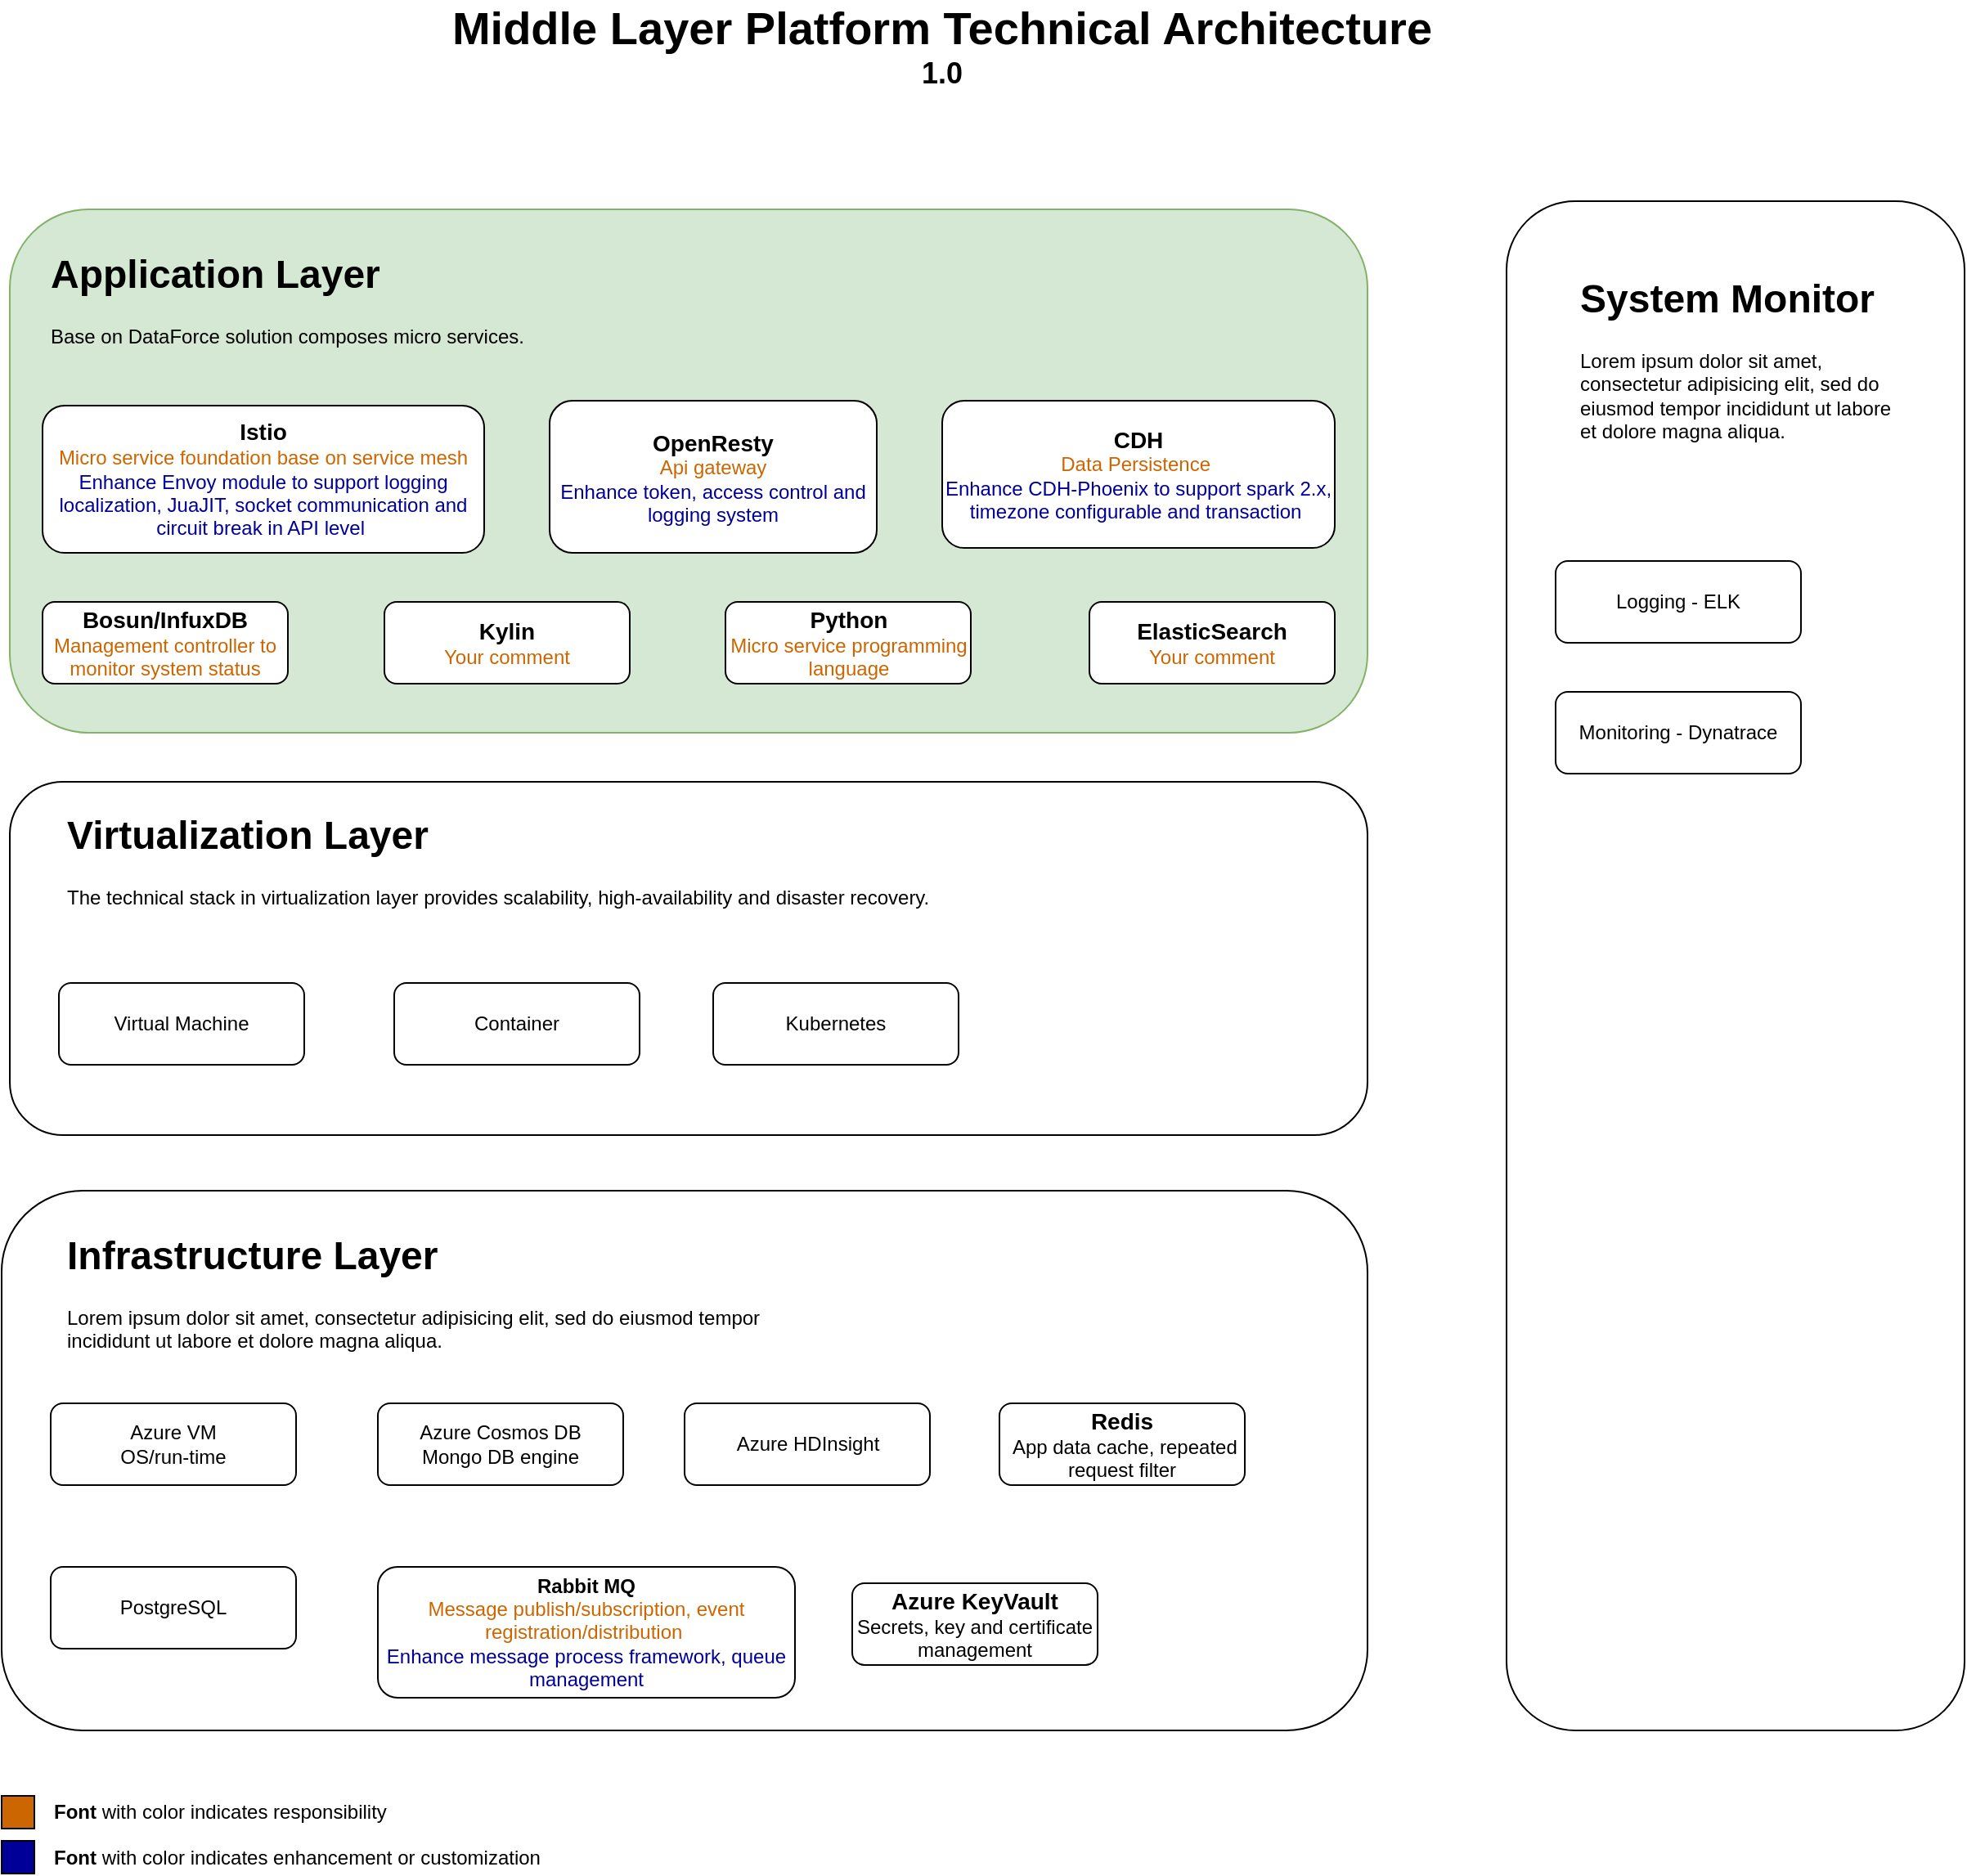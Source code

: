 <mxfile version="12.3.5" type="github" pages="1">
  <diagram id="yn5pNWhVfAMnaeWU7zpd" name="Page-1">
    <mxGraphModel dx="1031" dy="451" grid="1" gridSize="10" guides="1" tooltips="1" connect="1" arrows="1" fold="1" page="1" pageScale="1" pageWidth="827" pageHeight="1169" math="0" shadow="0">
      <root>
        <mxCell id="0"/>
        <mxCell id="1" parent="0"/>
        <mxCell id="L_p5e10sN1Be_Nf8V8Cr-1" value="" style="rounded=1;whiteSpace=wrap;html=1;fillColor=#d5e8d4;strokeColor=#82b366;" parent="1" vertex="1">
          <mxGeometry x="50" y="180" width="830" height="320" as="geometry"/>
        </mxCell>
        <mxCell id="L_p5e10sN1Be_Nf8V8Cr-2" value="&lt;h1&gt;Application Layer&lt;/h1&gt;&lt;p&gt;Base on DataForce solution composes micro services.&amp;nbsp;&lt;/p&gt;" style="text;html=1;strokeColor=none;fillColor=none;spacing=5;spacingTop=-20;whiteSpace=wrap;overflow=hidden;rounded=0;" parent="1" vertex="1">
          <mxGeometry x="70" y="200" width="430" height="100" as="geometry"/>
        </mxCell>
        <mxCell id="L_p5e10sN1Be_Nf8V8Cr-3" value="&lt;font style=&quot;font-size: 14px&quot;&gt;&lt;b&gt;Istio&lt;/b&gt;&lt;/font&gt;&lt;br&gt;&lt;font color=&quot;#cc6600&quot;&gt;Micro service foundation base on service mesh&lt;br&gt;&lt;/font&gt;&lt;font color=&quot;#000099&quot;&gt;Enhance Envoy module to support logging localization, JuaJIT, socket communication and circuit break in API level&amp;nbsp;&lt;/font&gt;" style="rounded=1;whiteSpace=wrap;html=1;" parent="1" vertex="1">
          <mxGeometry x="70" y="300" width="270" height="90" as="geometry"/>
        </mxCell>
        <mxCell id="L_p5e10sN1Be_Nf8V8Cr-4" value="&lt;b&gt;&lt;font style=&quot;font-size: 14px&quot;&gt;Bosun/InfuxDB&lt;br&gt;&lt;/font&gt;&lt;/b&gt;&lt;font color=&quot;#cc6600&quot;&gt;Management controller to monitor system status&lt;/font&gt;" style="rounded=1;whiteSpace=wrap;html=1;" parent="1" vertex="1">
          <mxGeometry x="70" y="420" width="150" height="50" as="geometry"/>
        </mxCell>
        <mxCell id="L_p5e10sN1Be_Nf8V8Cr-5" value="&lt;b&gt;&lt;font style=&quot;font-size: 14px&quot;&gt;OpenResty&lt;/font&gt;&lt;/b&gt;&lt;br&gt;&lt;font color=&quot;#cc6600&quot;&gt;Api gateway&lt;/font&gt;&lt;br&gt;&lt;font color=&quot;#000099&quot;&gt;Enhance token, access control and logging system&lt;/font&gt;" style="rounded=1;whiteSpace=wrap;html=1;" parent="1" vertex="1">
          <mxGeometry x="380" y="297" width="200" height="93" as="geometry"/>
        </mxCell>
        <mxCell id="L_p5e10sN1Be_Nf8V8Cr-6" value="&lt;b&gt;&lt;font style=&quot;font-size: 14px&quot;&gt;Kylin&lt;/font&gt;&lt;/b&gt;&lt;br&gt;&lt;font color=&quot;#cc6600&quot;&gt;Your comment&lt;/font&gt;" style="rounded=1;whiteSpace=wrap;html=1;" parent="1" vertex="1">
          <mxGeometry x="279" y="420" width="150" height="50" as="geometry"/>
        </mxCell>
        <mxCell id="L_p5e10sN1Be_Nf8V8Cr-7" value="" style="rounded=1;whiteSpace=wrap;html=1;" parent="1" vertex="1">
          <mxGeometry x="965" y="175" width="280" height="935" as="geometry"/>
        </mxCell>
        <mxCell id="L_p5e10sN1Be_Nf8V8Cr-8" value="&lt;h1&gt;System Monitor&lt;/h1&gt;&lt;p&gt;Lorem ipsum dolor sit amet, consectetur adipisicing elit, sed do eiusmod tempor incididunt ut labore et dolore magna aliqua.&lt;/p&gt;" style="text;html=1;strokeColor=none;fillColor=none;spacing=5;spacingTop=-20;whiteSpace=wrap;overflow=hidden;rounded=0;" parent="1" vertex="1">
          <mxGeometry x="1005" y="215" width="200" height="170" as="geometry"/>
        </mxCell>
        <mxCell id="L_p5e10sN1Be_Nf8V8Cr-9" value="Logging - ELK" style="rounded=1;whiteSpace=wrap;html=1;" parent="1" vertex="1">
          <mxGeometry x="995" y="395" width="150" height="50" as="geometry"/>
        </mxCell>
        <mxCell id="L_p5e10sN1Be_Nf8V8Cr-10" value="Monitoring - Dynatrace" style="rounded=1;whiteSpace=wrap;html=1;" parent="1" vertex="1">
          <mxGeometry x="995" y="475" width="150" height="50" as="geometry"/>
        </mxCell>
        <mxCell id="L_p5e10sN1Be_Nf8V8Cr-11" value="" style="rounded=1;whiteSpace=wrap;html=1;" parent="1" vertex="1">
          <mxGeometry x="50" y="530" width="830" height="216" as="geometry"/>
        </mxCell>
        <mxCell id="L_p5e10sN1Be_Nf8V8Cr-12" value="" style="rounded=1;whiteSpace=wrap;html=1;" parent="1" vertex="1">
          <mxGeometry x="45" y="780" width="835" height="330" as="geometry"/>
        </mxCell>
        <mxCell id="L_p5e10sN1Be_Nf8V8Cr-13" value="&lt;font&gt;&lt;font style=&quot;font-size: 28px&quot;&gt;Middle Layer Platform Technical Architecture &lt;/font&gt;&lt;font style=&quot;font-size: 18px&quot;&gt;1.0&lt;/font&gt;&lt;br&gt;&lt;/font&gt;" style="text;html=1;strokeColor=none;fillColor=none;align=center;verticalAlign=middle;whiteSpace=wrap;rounded=0;fontStyle=1" parent="1" vertex="1">
          <mxGeometry x="305" y="70" width="630" height="20" as="geometry"/>
        </mxCell>
        <mxCell id="XpRdO_wsKDuu55zvrnwc-1" value="&lt;h1&gt;Virtualization Layer&lt;/h1&gt;&lt;p&gt;The technical stack in virtualization layer provides&amp;nbsp;scalability, high-availability and disaster recovery.&lt;/p&gt;" style="text;html=1;strokeColor=none;fillColor=none;spacing=5;spacingTop=-20;whiteSpace=wrap;overflow=hidden;rounded=0;" parent="1" vertex="1">
          <mxGeometry x="80" y="543" width="560" height="77" as="geometry"/>
        </mxCell>
        <mxCell id="XpRdO_wsKDuu55zvrnwc-2" value="Virtual Machine&lt;br&gt;" style="rounded=1;whiteSpace=wrap;html=1;" parent="1" vertex="1">
          <mxGeometry x="80" y="653" width="150" height="50" as="geometry"/>
        </mxCell>
        <mxCell id="XpRdO_wsKDuu55zvrnwc-3" value="&lt;h1&gt;Infrastructure Layer&lt;/h1&gt;&lt;p&gt;Lorem ipsum dolor sit amet, consectetur adipisicing elit, sed do eiusmod tempor incididunt ut labore et dolore magna aliqua.&lt;/p&gt;" style="text;html=1;strokeColor=none;fillColor=none;spacing=5;spacingTop=-20;whiteSpace=wrap;overflow=hidden;rounded=0;" parent="1" vertex="1">
          <mxGeometry x="80" y="800" width="450" height="90" as="geometry"/>
        </mxCell>
        <mxCell id="XpRdO_wsKDuu55zvrnwc-4" value="Azure VM&lt;br&gt;OS/run-time" style="rounded=1;whiteSpace=wrap;html=1;" parent="1" vertex="1">
          <mxGeometry x="75" y="910" width="150" height="50" as="geometry"/>
        </mxCell>
        <mxCell id="XpRdO_wsKDuu55zvrnwc-5" value="Azure Cosmos DB&lt;br&gt;Mongo DB engine" style="rounded=1;whiteSpace=wrap;html=1;" parent="1" vertex="1">
          <mxGeometry x="275" y="910" width="150" height="50" as="geometry"/>
        </mxCell>
        <mxCell id="XpRdO_wsKDuu55zvrnwc-6" value="Azure HDInsight" style="rounded=1;whiteSpace=wrap;html=1;" parent="1" vertex="1">
          <mxGeometry x="462.5" y="910" width="150" height="50" as="geometry"/>
        </mxCell>
        <mxCell id="XpRdO_wsKDuu55zvrnwc-7" value="&lt;b&gt;&lt;font style=&quot;font-size: 14px&quot;&gt;Azure KeyVault&lt;/font&gt;&lt;/b&gt;&lt;br&gt;Secrets, key and certificate management" style="rounded=1;whiteSpace=wrap;html=1;" parent="1" vertex="1">
          <mxGeometry x="565" y="1020" width="150" height="50" as="geometry"/>
        </mxCell>
        <mxCell id="TPeiZu6uO6-FCYARMxgd-2" value="Container" style="rounded=1;whiteSpace=wrap;html=1;" vertex="1" parent="1">
          <mxGeometry x="285" y="653" width="150" height="50" as="geometry"/>
        </mxCell>
        <mxCell id="TPeiZu6uO6-FCYARMxgd-3" value="&lt;b&gt;&lt;font style=&quot;font-size: 14px&quot;&gt;Redis&lt;/font&gt;&lt;/b&gt;&lt;br&gt;&amp;nbsp;App data cache, repeated request filter" style="rounded=1;whiteSpace=wrap;html=1;" vertex="1" parent="1">
          <mxGeometry x="655" y="910" width="150" height="50" as="geometry"/>
        </mxCell>
        <mxCell id="TPeiZu6uO6-FCYARMxgd-4" value="PostgreSQL" style="rounded=1;whiteSpace=wrap;html=1;" vertex="1" parent="1">
          <mxGeometry x="75" y="1010" width="150" height="50" as="geometry"/>
        </mxCell>
        <mxCell id="TPeiZu6uO6-FCYARMxgd-5" value="&lt;b&gt;Rabbit MQ&lt;/b&gt;&lt;br&gt;&lt;font color=&quot;#cc6600&quot;&gt;Message publish/subscription, event registration/distribution&amp;nbsp;&lt;/font&gt;&lt;br&gt;&lt;font color=&quot;#000099&quot;&gt;Enhance message process framework, queue management&lt;/font&gt;" style="rounded=1;whiteSpace=wrap;html=1;" vertex="1" parent="1">
          <mxGeometry x="275" y="1010" width="255" height="80" as="geometry"/>
        </mxCell>
        <mxCell id="TPeiZu6uO6-FCYARMxgd-6" value="Kubernetes" style="rounded=1;whiteSpace=wrap;html=1;" vertex="1" parent="1">
          <mxGeometry x="480" y="653" width="150" height="50" as="geometry"/>
        </mxCell>
        <mxCell id="TPeiZu6uO6-FCYARMxgd-10" value="&lt;b&gt;&lt;font style=&quot;font-size: 14px&quot;&gt;Python&lt;/font&gt;&lt;/b&gt;&lt;br&gt;&lt;font color=&quot;#cc6600&quot;&gt;Micro service programming language&lt;/font&gt;" style="rounded=1;whiteSpace=wrap;html=1;" vertex="1" parent="1">
          <mxGeometry x="487.5" y="420" width="150" height="50" as="geometry"/>
        </mxCell>
        <mxCell id="TPeiZu6uO6-FCYARMxgd-11" value="&lt;b&gt;&lt;font style=&quot;font-size: 14px&quot;&gt;ElasticSearch&lt;/font&gt;&lt;/b&gt;&lt;br&gt;&lt;font color=&quot;#cc6600&quot;&gt;Your comment&lt;/font&gt;" style="rounded=1;whiteSpace=wrap;html=1;" vertex="1" parent="1">
          <mxGeometry x="710" y="420" width="150" height="50" as="geometry"/>
        </mxCell>
        <mxCell id="TPeiZu6uO6-FCYARMxgd-12" value="&lt;font style=&quot;font-size: 14px&quot;&gt;&lt;b&gt;CDH&lt;/b&gt;&lt;/font&gt;&lt;br&gt;&lt;font color=&quot;#cc6600&quot;&gt;Data Persistence&amp;nbsp;&lt;/font&gt;&lt;br&gt;&lt;font color=&quot;#000099&quot;&gt;Enhance CDH-Phoenix to support spark 2.x, timezone configurable and transaction&lt;/font&gt;&amp;nbsp;" style="rounded=1;whiteSpace=wrap;html=1;" vertex="1" parent="1">
          <mxGeometry x="620" y="297" width="240" height="90" as="geometry"/>
        </mxCell>
        <mxCell id="TPeiZu6uO6-FCYARMxgd-15" value="" style="rounded=0;whiteSpace=wrap;html=1;fillColor=#CC6600;" vertex="1" parent="1">
          <mxGeometry x="45" y="1150" width="20" height="20" as="geometry"/>
        </mxCell>
        <mxCell id="TPeiZu6uO6-FCYARMxgd-16" value="" style="rounded=0;whiteSpace=wrap;html=1;fillColor=#000099;" vertex="1" parent="1">
          <mxGeometry x="45" y="1177.5" width="20" height="20" as="geometry"/>
        </mxCell>
        <mxCell id="TPeiZu6uO6-FCYARMxgd-18" value="&lt;b&gt;Font &lt;/b&gt;with color indicates responsibility" style="text;html=1;strokeColor=none;fillColor=none;align=left;verticalAlign=middle;whiteSpace=wrap;rounded=0;" vertex="1" parent="1">
          <mxGeometry x="75" y="1150" width="235" height="20" as="geometry"/>
        </mxCell>
        <mxCell id="TPeiZu6uO6-FCYARMxgd-19" value="&lt;b&gt;Font&lt;/b&gt; with color indicates enhancement or customization" style="text;html=1;strokeColor=none;fillColor=none;align=left;verticalAlign=middle;whiteSpace=wrap;rounded=0;" vertex="1" parent="1">
          <mxGeometry x="75" y="1178" width="305" height="20" as="geometry"/>
        </mxCell>
      </root>
    </mxGraphModel>
  </diagram>
</mxfile>

